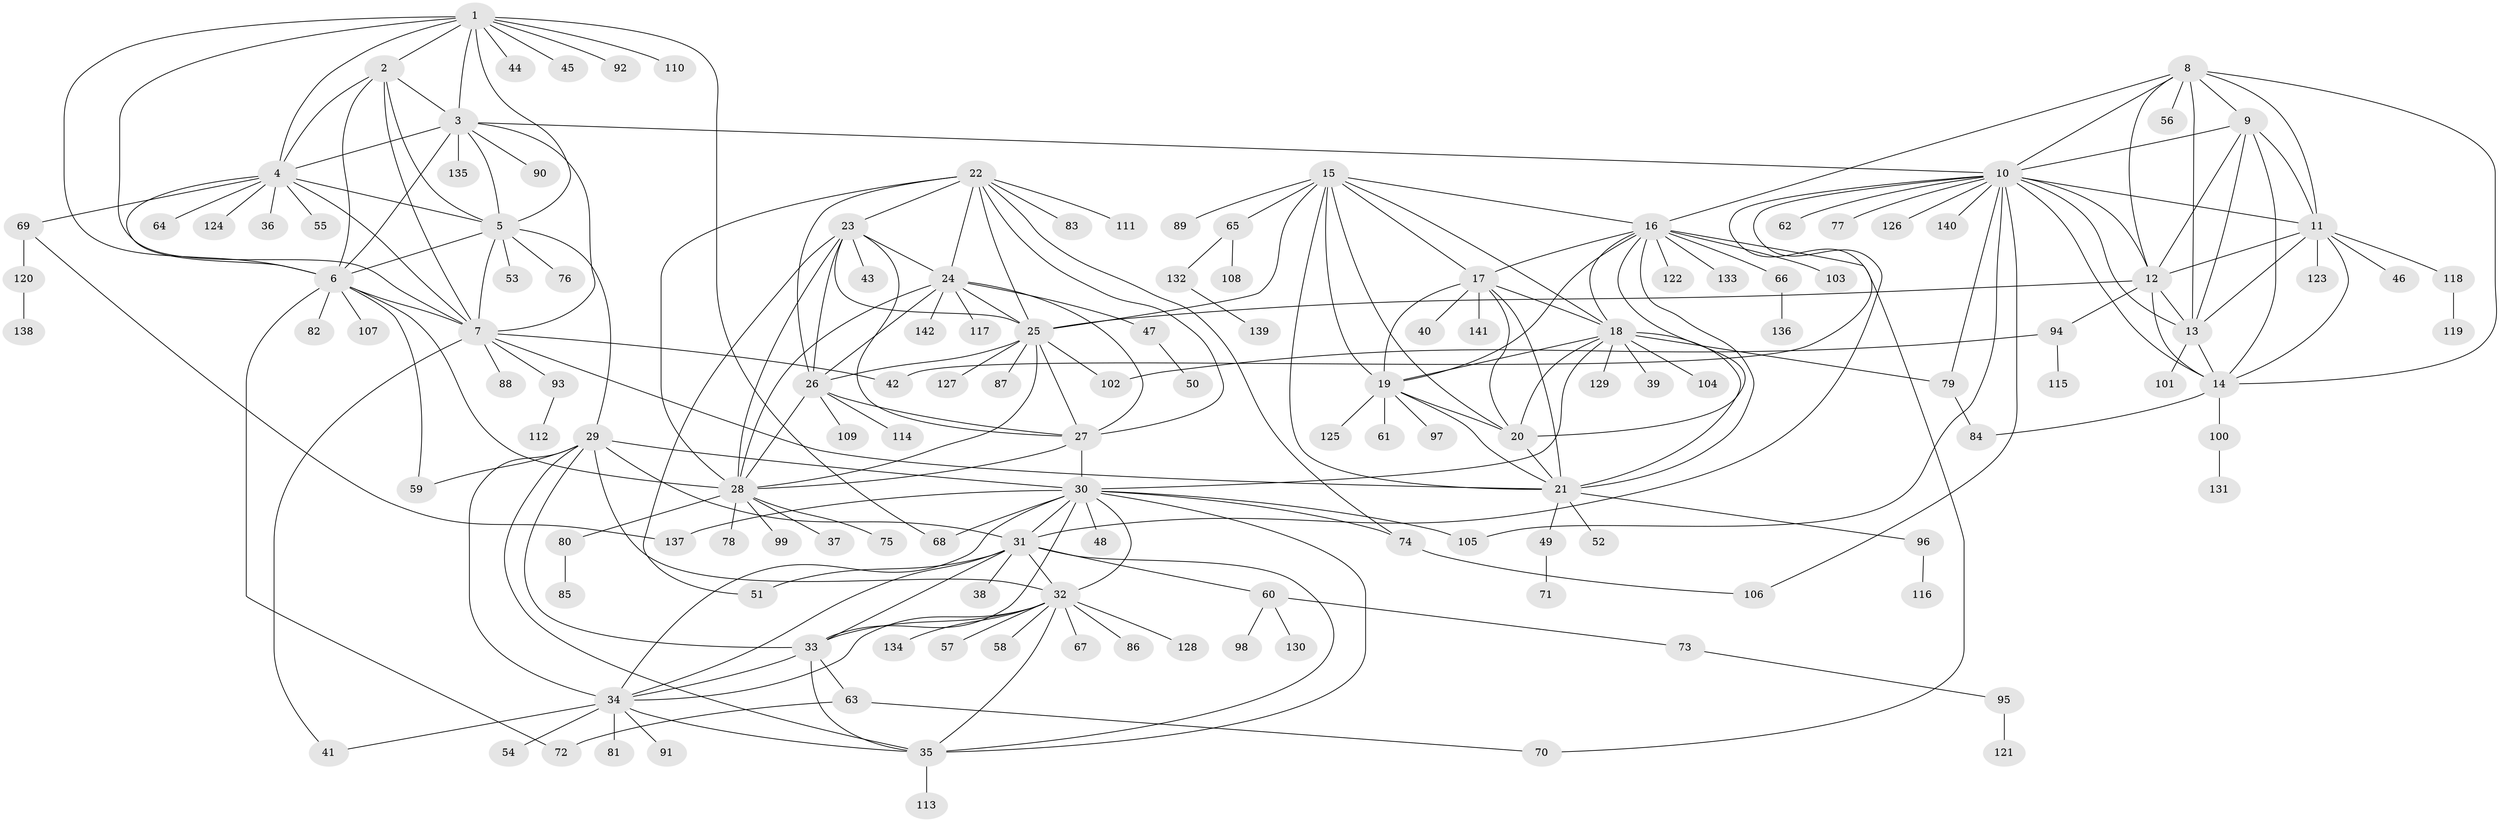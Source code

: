 // coarse degree distribution, {5: 0.013888888888888888, 12: 0.013888888888888888, 6: 0.06944444444444445, 7: 0.125, 2: 0.1111111111111111, 1: 0.5277777777777778, 8: 0.05555555555555555, 3: 0.05555555555555555, 11: 0.027777777777777776}
// Generated by graph-tools (version 1.1) at 2025/37/03/04/25 23:37:45]
// undirected, 142 vertices, 236 edges
graph export_dot {
  node [color=gray90,style=filled];
  1;
  2;
  3;
  4;
  5;
  6;
  7;
  8;
  9;
  10;
  11;
  12;
  13;
  14;
  15;
  16;
  17;
  18;
  19;
  20;
  21;
  22;
  23;
  24;
  25;
  26;
  27;
  28;
  29;
  30;
  31;
  32;
  33;
  34;
  35;
  36;
  37;
  38;
  39;
  40;
  41;
  42;
  43;
  44;
  45;
  46;
  47;
  48;
  49;
  50;
  51;
  52;
  53;
  54;
  55;
  56;
  57;
  58;
  59;
  60;
  61;
  62;
  63;
  64;
  65;
  66;
  67;
  68;
  69;
  70;
  71;
  72;
  73;
  74;
  75;
  76;
  77;
  78;
  79;
  80;
  81;
  82;
  83;
  84;
  85;
  86;
  87;
  88;
  89;
  90;
  91;
  92;
  93;
  94;
  95;
  96;
  97;
  98;
  99;
  100;
  101;
  102;
  103;
  104;
  105;
  106;
  107;
  108;
  109;
  110;
  111;
  112;
  113;
  114;
  115;
  116;
  117;
  118;
  119;
  120;
  121;
  122;
  123;
  124;
  125;
  126;
  127;
  128;
  129;
  130;
  131;
  132;
  133;
  134;
  135;
  136;
  137;
  138;
  139;
  140;
  141;
  142;
  1 -- 2;
  1 -- 3;
  1 -- 4;
  1 -- 5;
  1 -- 6;
  1 -- 7;
  1 -- 44;
  1 -- 45;
  1 -- 68;
  1 -- 92;
  1 -- 110;
  2 -- 3;
  2 -- 4;
  2 -- 5;
  2 -- 6;
  2 -- 7;
  3 -- 4;
  3 -- 5;
  3 -- 6;
  3 -- 7;
  3 -- 10;
  3 -- 90;
  3 -- 135;
  4 -- 5;
  4 -- 6;
  4 -- 7;
  4 -- 36;
  4 -- 55;
  4 -- 64;
  4 -- 69;
  4 -- 124;
  5 -- 6;
  5 -- 7;
  5 -- 29;
  5 -- 53;
  5 -- 76;
  6 -- 7;
  6 -- 28;
  6 -- 59;
  6 -- 72;
  6 -- 82;
  6 -- 107;
  7 -- 21;
  7 -- 41;
  7 -- 42;
  7 -- 88;
  7 -- 93;
  8 -- 9;
  8 -- 10;
  8 -- 11;
  8 -- 12;
  8 -- 13;
  8 -- 14;
  8 -- 16;
  8 -- 56;
  9 -- 10;
  9 -- 11;
  9 -- 12;
  9 -- 13;
  9 -- 14;
  10 -- 11;
  10 -- 12;
  10 -- 13;
  10 -- 14;
  10 -- 31;
  10 -- 42;
  10 -- 62;
  10 -- 77;
  10 -- 79;
  10 -- 105;
  10 -- 106;
  10 -- 126;
  10 -- 140;
  11 -- 12;
  11 -- 13;
  11 -- 14;
  11 -- 46;
  11 -- 118;
  11 -- 123;
  12 -- 13;
  12 -- 14;
  12 -- 25;
  12 -- 94;
  13 -- 14;
  13 -- 101;
  14 -- 84;
  14 -- 100;
  15 -- 16;
  15 -- 17;
  15 -- 18;
  15 -- 19;
  15 -- 20;
  15 -- 21;
  15 -- 25;
  15 -- 65;
  15 -- 89;
  16 -- 17;
  16 -- 18;
  16 -- 19;
  16 -- 20;
  16 -- 21;
  16 -- 66;
  16 -- 70;
  16 -- 103;
  16 -- 122;
  16 -- 133;
  17 -- 18;
  17 -- 19;
  17 -- 20;
  17 -- 21;
  17 -- 40;
  17 -- 141;
  18 -- 19;
  18 -- 20;
  18 -- 21;
  18 -- 30;
  18 -- 39;
  18 -- 79;
  18 -- 104;
  18 -- 129;
  19 -- 20;
  19 -- 21;
  19 -- 61;
  19 -- 97;
  19 -- 125;
  20 -- 21;
  21 -- 49;
  21 -- 52;
  21 -- 96;
  22 -- 23;
  22 -- 24;
  22 -- 25;
  22 -- 26;
  22 -- 27;
  22 -- 28;
  22 -- 74;
  22 -- 83;
  22 -- 111;
  23 -- 24;
  23 -- 25;
  23 -- 26;
  23 -- 27;
  23 -- 28;
  23 -- 43;
  23 -- 51;
  24 -- 25;
  24 -- 26;
  24 -- 27;
  24 -- 28;
  24 -- 47;
  24 -- 117;
  24 -- 142;
  25 -- 26;
  25 -- 27;
  25 -- 28;
  25 -- 87;
  25 -- 102;
  25 -- 127;
  26 -- 27;
  26 -- 28;
  26 -- 109;
  26 -- 114;
  27 -- 28;
  27 -- 30;
  28 -- 37;
  28 -- 75;
  28 -- 78;
  28 -- 80;
  28 -- 99;
  29 -- 30;
  29 -- 31;
  29 -- 32;
  29 -- 33;
  29 -- 34;
  29 -- 35;
  29 -- 59;
  30 -- 31;
  30 -- 32;
  30 -- 33;
  30 -- 34;
  30 -- 35;
  30 -- 48;
  30 -- 68;
  30 -- 74;
  30 -- 105;
  30 -- 137;
  31 -- 32;
  31 -- 33;
  31 -- 34;
  31 -- 35;
  31 -- 38;
  31 -- 51;
  31 -- 60;
  32 -- 33;
  32 -- 34;
  32 -- 35;
  32 -- 57;
  32 -- 58;
  32 -- 67;
  32 -- 86;
  32 -- 128;
  32 -- 134;
  33 -- 34;
  33 -- 35;
  33 -- 63;
  34 -- 35;
  34 -- 41;
  34 -- 54;
  34 -- 81;
  34 -- 91;
  35 -- 113;
  47 -- 50;
  49 -- 71;
  60 -- 73;
  60 -- 98;
  60 -- 130;
  63 -- 70;
  63 -- 72;
  65 -- 108;
  65 -- 132;
  66 -- 136;
  69 -- 120;
  69 -- 137;
  73 -- 95;
  74 -- 106;
  79 -- 84;
  80 -- 85;
  93 -- 112;
  94 -- 102;
  94 -- 115;
  95 -- 121;
  96 -- 116;
  100 -- 131;
  118 -- 119;
  120 -- 138;
  132 -- 139;
}
